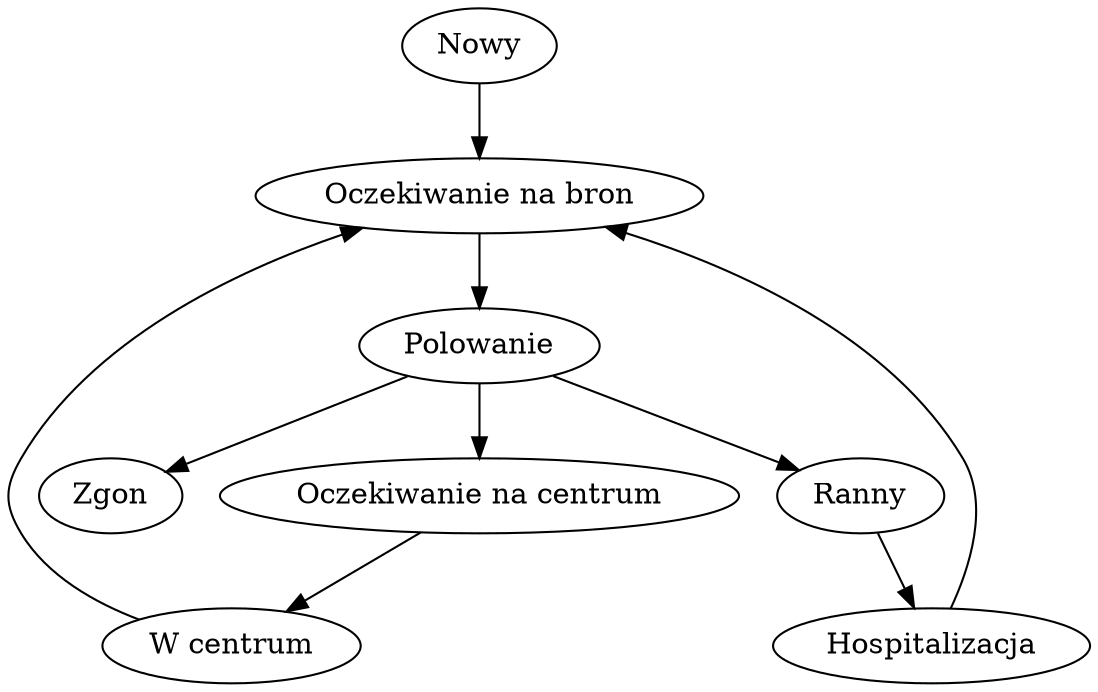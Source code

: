 digraph {
    "Nowy" -> "Oczekiwanie na bron"
    "Oczekiwanie na bron" -> "Polowanie"
    "Polowanie" -> "Zgon";
    "Polowanie" -> "Ranny";
    "Ranny" -> "Hospitalizacja";
    "Hospitalizacja" -> "Oczekiwanie na bron";
    "Polowanie" -> "Oczekiwanie na centrum";
    "Oczekiwanie na centrum" -> "W centrum";
    "W centrum" -> "Oczekiwanie na bron";
}

